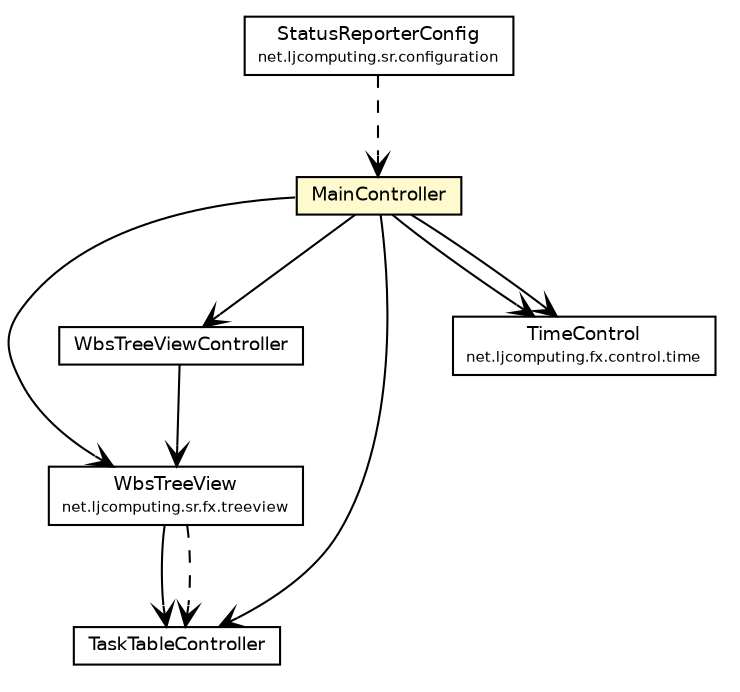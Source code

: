 #!/usr/local/bin/dot
#
# Class diagram 
# Generated by UMLGraph version R5_6 (http://www.umlgraph.org/)
#

digraph G {
	edge [fontname="Helvetica",fontsize=10,labelfontname="Helvetica",labelfontsize=10];
	node [fontname="Helvetica",fontsize=10,shape=plaintext];
	nodesep=0.25;
	ranksep=0.5;
	// net.ljcomputing.sr.configuration.StatusReporterConfig
	c1157 [label=<<table title="net.ljcomputing.sr.configuration.StatusReporterConfig" border="0" cellborder="1" cellspacing="0" cellpadding="2" port="p" href="../../configuration/StatusReporterConfig.html">
		<tr><td><table border="0" cellspacing="0" cellpadding="1">
<tr><td align="center" balign="center"> StatusReporterConfig </td></tr>
<tr><td align="center" balign="center"><font point-size="7.0"> net.ljcomputing.sr.configuration </font></td></tr>
		</table></td></tr>
		</table>>, URL="../../configuration/StatusReporterConfig.html", fontname="Helvetica", fontcolor="black", fontsize=9.0];
	// net.ljcomputing.sr.fx.treeview.WbsTreeView
	c1183 [label=<<table title="net.ljcomputing.sr.fx.treeview.WbsTreeView" border="0" cellborder="1" cellspacing="0" cellpadding="2" port="p" href="../treeview/WbsTreeView.html">
		<tr><td><table border="0" cellspacing="0" cellpadding="1">
<tr><td align="center" balign="center"> WbsTreeView </td></tr>
<tr><td align="center" balign="center"><font point-size="7.0"> net.ljcomputing.sr.fx.treeview </font></td></tr>
		</table></td></tr>
		</table>>, URL="../treeview/WbsTreeView.html", fontname="Helvetica", fontcolor="black", fontsize=9.0];
	// net.ljcomputing.sr.fx.controller.TaskTableController
	c1185 [label=<<table title="net.ljcomputing.sr.fx.controller.TaskTableController" border="0" cellborder="1" cellspacing="0" cellpadding="2" port="p" href="./TaskTableController.html">
		<tr><td><table border="0" cellspacing="0" cellpadding="1">
<tr><td align="center" balign="center"> TaskTableController </td></tr>
		</table></td></tr>
		</table>>, URL="./TaskTableController.html", fontname="Helvetica", fontcolor="black", fontsize=9.0];
	// net.ljcomputing.sr.fx.controller.WbsTreeViewController
	c1187 [label=<<table title="net.ljcomputing.sr.fx.controller.WbsTreeViewController" border="0" cellborder="1" cellspacing="0" cellpadding="2" port="p" href="./WbsTreeViewController.html">
		<tr><td><table border="0" cellspacing="0" cellpadding="1">
<tr><td align="center" balign="center"> WbsTreeViewController </td></tr>
		</table></td></tr>
		</table>>, URL="./WbsTreeViewController.html", fontname="Helvetica", fontcolor="black", fontsize=9.0];
	// net.ljcomputing.sr.fx.controller.MainController
	c1191 [label=<<table title="net.ljcomputing.sr.fx.controller.MainController" border="0" cellborder="1" cellspacing="0" cellpadding="2" port="p" bgcolor="lemonChiffon" href="./MainController.html">
		<tr><td><table border="0" cellspacing="0" cellpadding="1">
<tr><td align="center" balign="center"> MainController </td></tr>
		</table></td></tr>
		</table>>, URL="./MainController.html", fontname="Helvetica", fontcolor="black", fontsize=9.0];
	// net.ljcomputing.sr.fx.treeview.WbsTreeView NAVASSOC net.ljcomputing.sr.fx.controller.TaskTableController
	c1183:p -> c1185:p [taillabel="", label="", headlabel="", fontname="Helvetica", fontcolor="black", fontsize=10.0, color="black", arrowhead=open];
	// net.ljcomputing.sr.fx.controller.WbsTreeViewController NAVASSOC net.ljcomputing.sr.fx.treeview.WbsTreeView
	c1187:p -> c1183:p [taillabel="", label="", headlabel="", fontname="Helvetica", fontcolor="black", fontsize=10.0, color="black", arrowhead=open];
	// net.ljcomputing.sr.fx.controller.MainController NAVASSOC net.ljcomputing.fx.control.time.TimeControl
	c1191:p -> c1194:p [taillabel="", label="", headlabel="", fontname="Helvetica", fontcolor="black", fontsize=10.0, color="black", arrowhead=open];
	// net.ljcomputing.sr.fx.controller.MainController NAVASSOC net.ljcomputing.fx.control.time.TimeControl
	c1191:p -> c1194:p [taillabel="", label="", headlabel="", fontname="Helvetica", fontcolor="black", fontsize=10.0, color="black", arrowhead=open];
	// net.ljcomputing.sr.fx.controller.MainController NAVASSOC net.ljcomputing.sr.fx.treeview.WbsTreeView
	c1191:p -> c1183:p [taillabel="", label="", headlabel="", fontname="Helvetica", fontcolor="black", fontsize=10.0, color="black", arrowhead=open];
	// net.ljcomputing.sr.fx.controller.MainController NAVASSOC net.ljcomputing.sr.fx.controller.WbsTreeViewController
	c1191:p -> c1187:p [taillabel="", label="", headlabel="", fontname="Helvetica", fontcolor="black", fontsize=10.0, color="black", arrowhead=open];
	// net.ljcomputing.sr.fx.controller.MainController NAVASSOC net.ljcomputing.sr.fx.controller.TaskTableController
	c1191:p -> c1185:p [taillabel="", label="", headlabel="", fontname="Helvetica", fontcolor="black", fontsize=10.0, color="black", arrowhead=open];
	// net.ljcomputing.sr.configuration.StatusReporterConfig DEPEND net.ljcomputing.sr.fx.controller.MainController
	c1157:p -> c1191:p [taillabel="", label="", headlabel="", fontname="Helvetica", fontcolor="black", fontsize=10.0, color="black", arrowhead=open, style=dashed];
	// net.ljcomputing.sr.fx.treeview.WbsTreeView DEPEND net.ljcomputing.sr.fx.controller.TaskTableController
	c1183:p -> c1185:p [taillabel="", label="", headlabel="", fontname="Helvetica", fontcolor="black", fontsize=10.0, color="black", arrowhead=open, style=dashed];
	// net.ljcomputing.fx.control.time.TimeControl
	c1194 [label=<<table title="net.ljcomputing.fx.control.time.TimeControl" border="0" cellborder="1" cellspacing="0" cellpadding="2" port="p">
		<tr><td><table border="0" cellspacing="0" cellpadding="1">
<tr><td align="center" balign="center"> TimeControl </td></tr>
<tr><td align="center" balign="center"><font point-size="7.0"> net.ljcomputing.fx.control.time </font></td></tr>
		</table></td></tr>
		</table>>, URL="null", fontname="Helvetica", fontcolor="black", fontsize=9.0];
}

